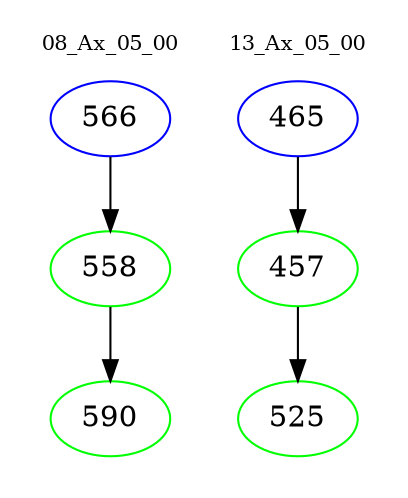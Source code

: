 digraph{
subgraph cluster_0 {
color = white
label = "08_Ax_05_00";
fontsize=10;
T0_566 [label="566", color="blue"]
T0_566 -> T0_558 [color="black"]
T0_558 [label="558", color="green"]
T0_558 -> T0_590 [color="black"]
T0_590 [label="590", color="green"]
}
subgraph cluster_1 {
color = white
label = "13_Ax_05_00";
fontsize=10;
T1_465 [label="465", color="blue"]
T1_465 -> T1_457 [color="black"]
T1_457 [label="457", color="green"]
T1_457 -> T1_525 [color="black"]
T1_525 [label="525", color="green"]
}
}
